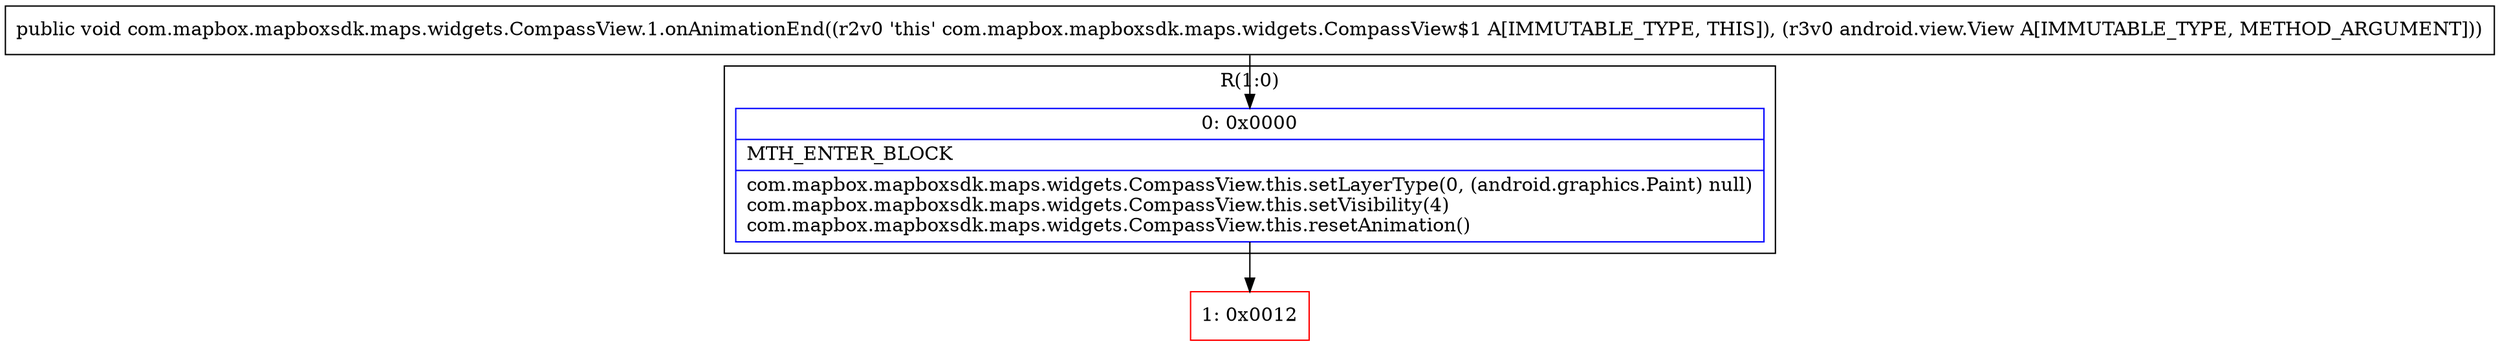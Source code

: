 digraph "CFG forcom.mapbox.mapboxsdk.maps.widgets.CompassView.1.onAnimationEnd(Landroid\/view\/View;)V" {
subgraph cluster_Region_983322381 {
label = "R(1:0)";
node [shape=record,color=blue];
Node_0 [shape=record,label="{0\:\ 0x0000|MTH_ENTER_BLOCK\l|com.mapbox.mapboxsdk.maps.widgets.CompassView.this.setLayerType(0, (android.graphics.Paint) null)\lcom.mapbox.mapboxsdk.maps.widgets.CompassView.this.setVisibility(4)\lcom.mapbox.mapboxsdk.maps.widgets.CompassView.this.resetAnimation()\l}"];
}
Node_1 [shape=record,color=red,label="{1\:\ 0x0012}"];
MethodNode[shape=record,label="{public void com.mapbox.mapboxsdk.maps.widgets.CompassView.1.onAnimationEnd((r2v0 'this' com.mapbox.mapboxsdk.maps.widgets.CompassView$1 A[IMMUTABLE_TYPE, THIS]), (r3v0 android.view.View A[IMMUTABLE_TYPE, METHOD_ARGUMENT])) }"];
MethodNode -> Node_0;
Node_0 -> Node_1;
}

